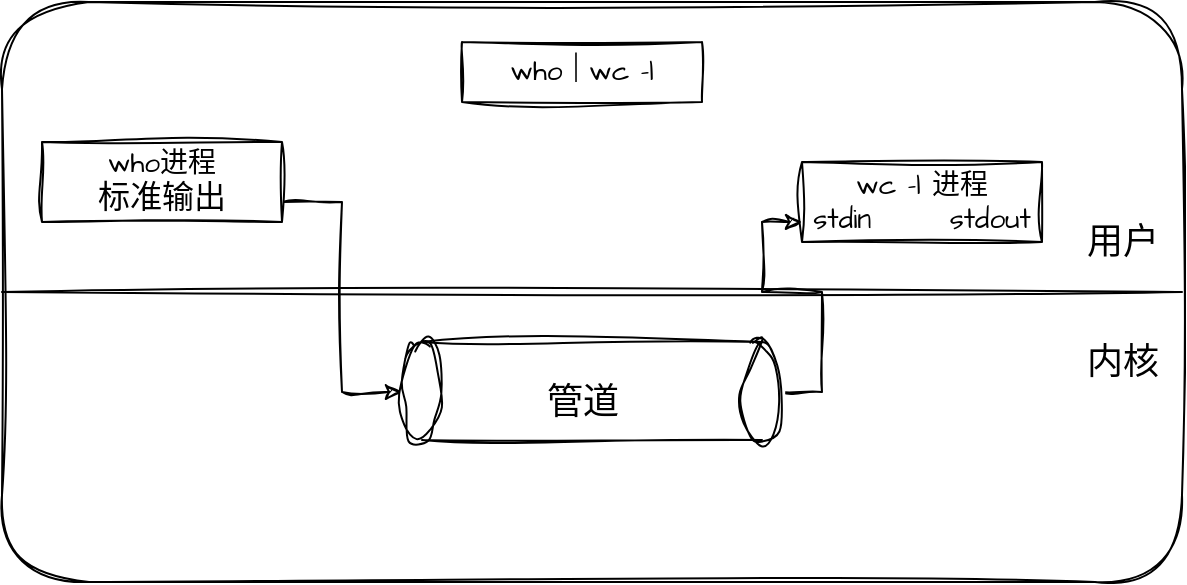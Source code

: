 <mxfile version="24.4.8" type="device">
  <diagram name="第 1 页" id="cK4RqnW23oSibBjgdXqT">
    <mxGraphModel dx="858" dy="433" grid="1" gridSize="10" guides="1" tooltips="1" connect="1" arrows="1" fold="1" page="1" pageScale="1" pageWidth="3300" pageHeight="4681" math="0" shadow="0">
      <root>
        <mxCell id="0" />
        <mxCell id="1" parent="0" />
        <mxCell id="1OMfq0nTTiHeSJM2DsCg-1" value="" style="rounded=1;whiteSpace=wrap;html=1;sketch=1;hachureGap=4;jiggle=2;curveFitting=1;fontFamily=Architects Daughter;fontSource=https%3A%2F%2Ffonts.googleapis.com%2Fcss%3Ffamily%3DArchitects%2BDaughter;" vertex="1" parent="1">
          <mxGeometry x="540" y="270" width="590" height="290" as="geometry" />
        </mxCell>
        <mxCell id="1OMfq0nTTiHeSJM2DsCg-13" style="edgeStyle=orthogonalEdgeStyle;rounded=0;sketch=1;hachureGap=4;jiggle=2;curveFitting=1;orthogonalLoop=1;jettySize=auto;html=1;exitX=1;exitY=0.75;exitDx=0;exitDy=0;entryX=0;entryY=0.5;entryDx=0;entryDy=0;fontFamily=Architects Daughter;fontSource=https%3A%2F%2Ffonts.googleapis.com%2Fcss%3Ffamily%3DArchitects%2BDaughter;" edge="1" parent="1" source="1OMfq0nTTiHeSJM2DsCg-2" target="1OMfq0nTTiHeSJM2DsCg-9">
          <mxGeometry relative="1" as="geometry" />
        </mxCell>
        <mxCell id="1OMfq0nTTiHeSJM2DsCg-2" value="&lt;font style=&quot;font-size: 14px;&quot;&gt;who进程&lt;/font&gt;&lt;div&gt;&lt;font size=&quot;3&quot;&gt;标准输出&lt;/font&gt;&lt;/div&gt;" style="rounded=0;whiteSpace=wrap;html=1;sketch=1;hachureGap=4;jiggle=2;curveFitting=1;fontFamily=Architects Daughter;fontSource=https%3A%2F%2Ffonts.googleapis.com%2Fcss%3Ffamily%3DArchitects%2BDaughter;" vertex="1" parent="1">
          <mxGeometry x="560" y="340" width="120" height="40" as="geometry" />
        </mxCell>
        <mxCell id="1OMfq0nTTiHeSJM2DsCg-3" value="&lt;span style=&quot;font-size: 14px;&quot;&gt;who | wc -l&lt;/span&gt;" style="rounded=0;whiteSpace=wrap;html=1;sketch=1;hachureGap=4;jiggle=2;curveFitting=1;fontFamily=Architects Daughter;fontSource=https%3A%2F%2Ffonts.googleapis.com%2Fcss%3Ffamily%3DArchitects%2BDaughter;" vertex="1" parent="1">
          <mxGeometry x="770" y="290" width="120" height="30" as="geometry" />
        </mxCell>
        <mxCell id="1OMfq0nTTiHeSJM2DsCg-4" value="&lt;span style=&quot;font-size: 14px;&quot;&gt;wc -l 进程&lt;/span&gt;&lt;div&gt;&lt;span style=&quot;font-size: 14px;&quot;&gt;stdin&amp;nbsp; &amp;nbsp; &amp;nbsp; &amp;nbsp;stdout&lt;/span&gt;&lt;/div&gt;" style="rounded=0;whiteSpace=wrap;html=1;sketch=1;hachureGap=4;jiggle=2;curveFitting=1;fontFamily=Architects Daughter;fontSource=https%3A%2F%2Ffonts.googleapis.com%2Fcss%3Ffamily%3DArchitects%2BDaughter;" vertex="1" parent="1">
          <mxGeometry x="940" y="350" width="120" height="40" as="geometry" />
        </mxCell>
        <mxCell id="1OMfq0nTTiHeSJM2DsCg-5" value="" style="endArrow=none;html=1;rounded=0;sketch=1;hachureGap=4;jiggle=2;curveFitting=1;fontFamily=Architects Daughter;fontSource=https%3A%2F%2Ffonts.googleapis.com%2Fcss%3Ffamily%3DArchitects%2BDaughter;exitX=0;exitY=0.5;exitDx=0;exitDy=0;entryX=1;entryY=0.5;entryDx=0;entryDy=0;" edge="1" parent="1" source="1OMfq0nTTiHeSJM2DsCg-1" target="1OMfq0nTTiHeSJM2DsCg-1">
          <mxGeometry width="50" height="50" relative="1" as="geometry">
            <mxPoint x="890" y="490" as="sourcePoint" />
            <mxPoint x="940" y="440" as="targetPoint" />
          </mxGeometry>
        </mxCell>
        <mxCell id="1OMfq0nTTiHeSJM2DsCg-6" value="&lt;font style=&quot;font-size: 18px;&quot;&gt;用户&lt;/font&gt;" style="text;html=1;align=center;verticalAlign=middle;resizable=0;points=[];autosize=1;strokeColor=none;fillColor=none;fontFamily=Architects Daughter;fontSource=https%3A%2F%2Ffonts.googleapis.com%2Fcss%3Ffamily%3DArchitects%2BDaughter;" vertex="1" parent="1">
          <mxGeometry x="1070" y="370" width="60" height="40" as="geometry" />
        </mxCell>
        <mxCell id="1OMfq0nTTiHeSJM2DsCg-7" value="&lt;font style=&quot;font-size: 18px;&quot;&gt;内核&lt;/font&gt;" style="text;html=1;align=center;verticalAlign=middle;resizable=0;points=[];autosize=1;strokeColor=none;fillColor=none;fontFamily=Architects Daughter;fontSource=https%3A%2F%2Ffonts.googleapis.com%2Fcss%3Ffamily%3DArchitects%2BDaughter;" vertex="1" parent="1">
          <mxGeometry x="1070" y="430" width="60" height="40" as="geometry" />
        </mxCell>
        <mxCell id="1OMfq0nTTiHeSJM2DsCg-14" style="edgeStyle=orthogonalEdgeStyle;rounded=0;sketch=1;hachureGap=4;jiggle=2;curveFitting=1;orthogonalLoop=1;jettySize=auto;html=1;exitX=1;exitY=0.5;exitDx=0;exitDy=0;entryX=0;entryY=0.75;entryDx=0;entryDy=0;fontFamily=Architects Daughter;fontSource=https%3A%2F%2Ffonts.googleapis.com%2Fcss%3Ffamily%3DArchitects%2BDaughter;" edge="1" parent="1" source="1OMfq0nTTiHeSJM2DsCg-8" target="1OMfq0nTTiHeSJM2DsCg-4">
          <mxGeometry relative="1" as="geometry" />
        </mxCell>
        <mxCell id="1OMfq0nTTiHeSJM2DsCg-8" value="" style="ellipse;whiteSpace=wrap;html=1;sketch=1;hachureGap=4;jiggle=2;curveFitting=1;fontFamily=Architects Daughter;fontSource=https%3A%2F%2Ffonts.googleapis.com%2Fcss%3Ffamily%3DArchitects%2BDaughter;" vertex="1" parent="1">
          <mxGeometry x="910" y="440" width="20" height="50" as="geometry" />
        </mxCell>
        <mxCell id="1OMfq0nTTiHeSJM2DsCg-9" value="" style="ellipse;whiteSpace=wrap;html=1;sketch=1;hachureGap=4;jiggle=2;curveFitting=1;fontFamily=Architects Daughter;fontSource=https%3A%2F%2Ffonts.googleapis.com%2Fcss%3Ffamily%3DArchitects%2BDaughter;" vertex="1" parent="1">
          <mxGeometry x="740" y="440" width="20" height="50" as="geometry" />
        </mxCell>
        <mxCell id="1OMfq0nTTiHeSJM2DsCg-10" value="" style="endArrow=none;html=1;rounded=0;sketch=1;hachureGap=4;jiggle=2;curveFitting=1;fontFamily=Architects Daughter;fontSource=https%3A%2F%2Ffonts.googleapis.com%2Fcss%3Ffamily%3DArchitects%2BDaughter;exitX=0.5;exitY=0;exitDx=0;exitDy=0;" edge="1" parent="1" source="1OMfq0nTTiHeSJM2DsCg-9">
          <mxGeometry width="50" height="50" relative="1" as="geometry">
            <mxPoint x="890" y="490" as="sourcePoint" />
            <mxPoint x="920" y="440" as="targetPoint" />
          </mxGeometry>
        </mxCell>
        <mxCell id="1OMfq0nTTiHeSJM2DsCg-11" value="" style="endArrow=none;html=1;rounded=0;sketch=1;hachureGap=4;jiggle=2;curveFitting=1;fontFamily=Architects Daughter;fontSource=https%3A%2F%2Ffonts.googleapis.com%2Fcss%3Ffamily%3DArchitects%2BDaughter;exitX=0.5;exitY=0;exitDx=0;exitDy=0;" edge="1" parent="1">
          <mxGeometry width="50" height="50" relative="1" as="geometry">
            <mxPoint x="750" y="489" as="sourcePoint" />
            <mxPoint x="920" y="489" as="targetPoint" />
          </mxGeometry>
        </mxCell>
        <mxCell id="1OMfq0nTTiHeSJM2DsCg-12" value="&lt;font style=&quot;font-size: 18px;&quot;&gt;管道&lt;/font&gt;" style="text;html=1;align=center;verticalAlign=middle;resizable=0;points=[];autosize=1;strokeColor=none;fillColor=none;fontFamily=Architects Daughter;fontSource=https%3A%2F%2Ffonts.googleapis.com%2Fcss%3Ffamily%3DArchitects%2BDaughter;" vertex="1" parent="1">
          <mxGeometry x="800" y="450" width="60" height="40" as="geometry" />
        </mxCell>
      </root>
    </mxGraphModel>
  </diagram>
</mxfile>
